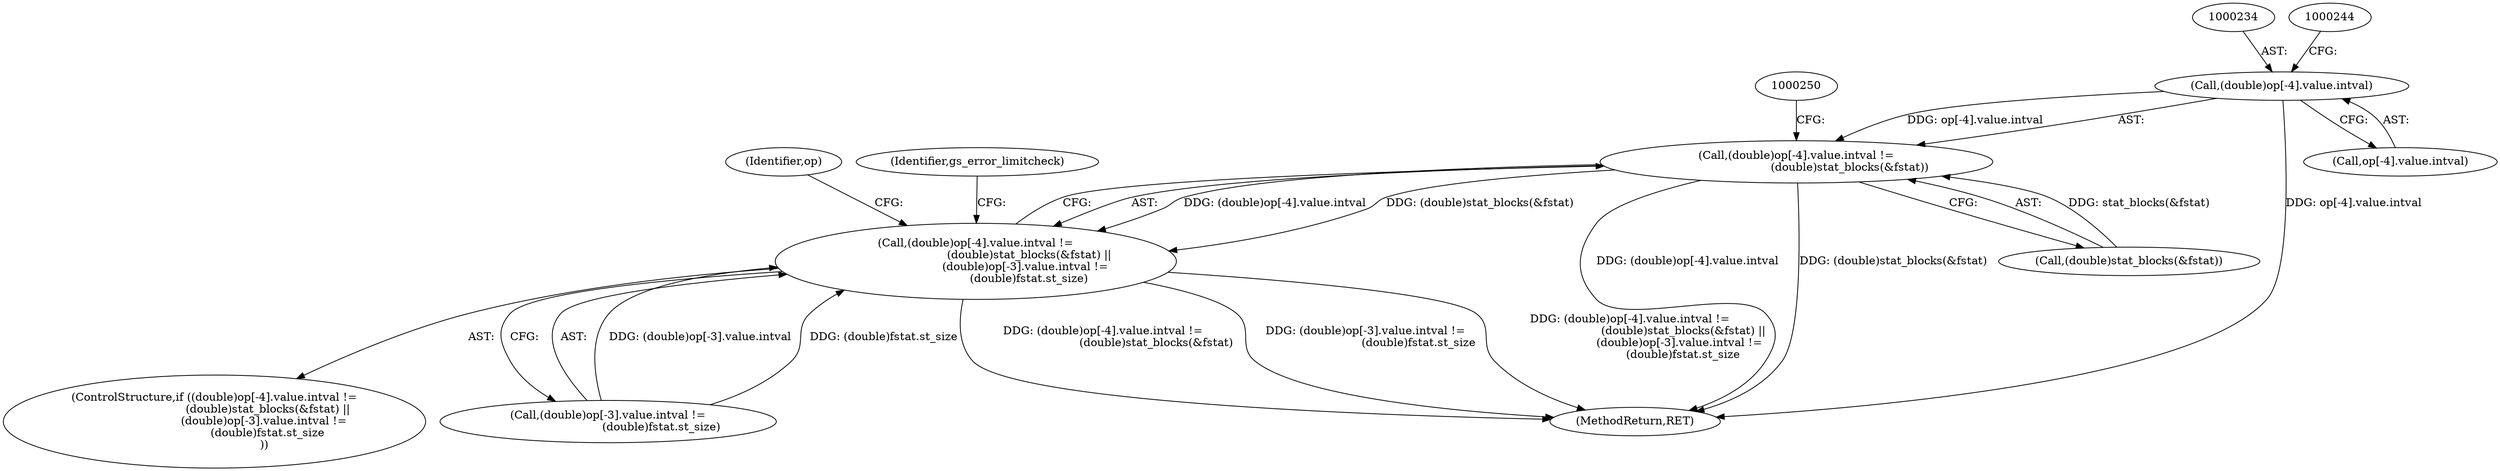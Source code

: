 digraph "0_ghostscript_b60d50b7567369ad856cebe1efb6cd7dd2284219_0@array" {
"1000233" [label="(Call,(double)op[-4].value.intval)"];
"1000232" [label="(Call,(double)op[-4].value.intval !=\n                              (double)stat_blocks(&fstat))"];
"1000231" [label="(Call,(double)op[-4].value.intval !=\n                              (double)stat_blocks(&fstat) ||\n                            (double)op[-3].value.intval !=\n                              (double)fstat.st_size)"];
"1000230" [label="(ControlStructure,if ((double)op[-4].value.intval !=\n                              (double)stat_blocks(&fstat) ||\n                            (double)op[-3].value.intval !=\n                              (double)fstat.st_size\n                            ))"];
"1000268" [label="(Identifier,op)"];
"1000300" [label="(MethodReturn,RET)"];
"1000248" [label="(Call,(double)op[-3].value.intval !=\n                              (double)fstat.st_size)"];
"1000231" [label="(Call,(double)op[-4].value.intval !=\n                              (double)stat_blocks(&fstat) ||\n                            (double)op[-3].value.intval !=\n                              (double)fstat.st_size)"];
"1000265" [label="(Identifier,gs_error_limitcheck)"];
"1000243" [label="(Call,(double)stat_blocks(&fstat))"];
"1000235" [label="(Call,op[-4].value.intval)"];
"1000232" [label="(Call,(double)op[-4].value.intval !=\n                              (double)stat_blocks(&fstat))"];
"1000233" [label="(Call,(double)op[-4].value.intval)"];
"1000233" -> "1000232"  [label="AST: "];
"1000233" -> "1000235"  [label="CFG: "];
"1000234" -> "1000233"  [label="AST: "];
"1000235" -> "1000233"  [label="AST: "];
"1000244" -> "1000233"  [label="CFG: "];
"1000233" -> "1000300"  [label="DDG: op[-4].value.intval"];
"1000233" -> "1000232"  [label="DDG: op[-4].value.intval"];
"1000232" -> "1000231"  [label="AST: "];
"1000232" -> "1000243"  [label="CFG: "];
"1000243" -> "1000232"  [label="AST: "];
"1000250" -> "1000232"  [label="CFG: "];
"1000231" -> "1000232"  [label="CFG: "];
"1000232" -> "1000300"  [label="DDG: (double)op[-4].value.intval"];
"1000232" -> "1000300"  [label="DDG: (double)stat_blocks(&fstat)"];
"1000232" -> "1000231"  [label="DDG: (double)op[-4].value.intval"];
"1000232" -> "1000231"  [label="DDG: (double)stat_blocks(&fstat)"];
"1000243" -> "1000232"  [label="DDG: stat_blocks(&fstat)"];
"1000231" -> "1000230"  [label="AST: "];
"1000231" -> "1000248"  [label="CFG: "];
"1000248" -> "1000231"  [label="AST: "];
"1000265" -> "1000231"  [label="CFG: "];
"1000268" -> "1000231"  [label="CFG: "];
"1000231" -> "1000300"  [label="DDG: (double)op[-3].value.intval !=\n                              (double)fstat.st_size"];
"1000231" -> "1000300"  [label="DDG: (double)op[-4].value.intval !=\n                              (double)stat_blocks(&fstat) ||\n                            (double)op[-3].value.intval !=\n                              (double)fstat.st_size"];
"1000231" -> "1000300"  [label="DDG: (double)op[-4].value.intval !=\n                              (double)stat_blocks(&fstat)"];
"1000248" -> "1000231"  [label="DDG: (double)op[-3].value.intval"];
"1000248" -> "1000231"  [label="DDG: (double)fstat.st_size"];
}
